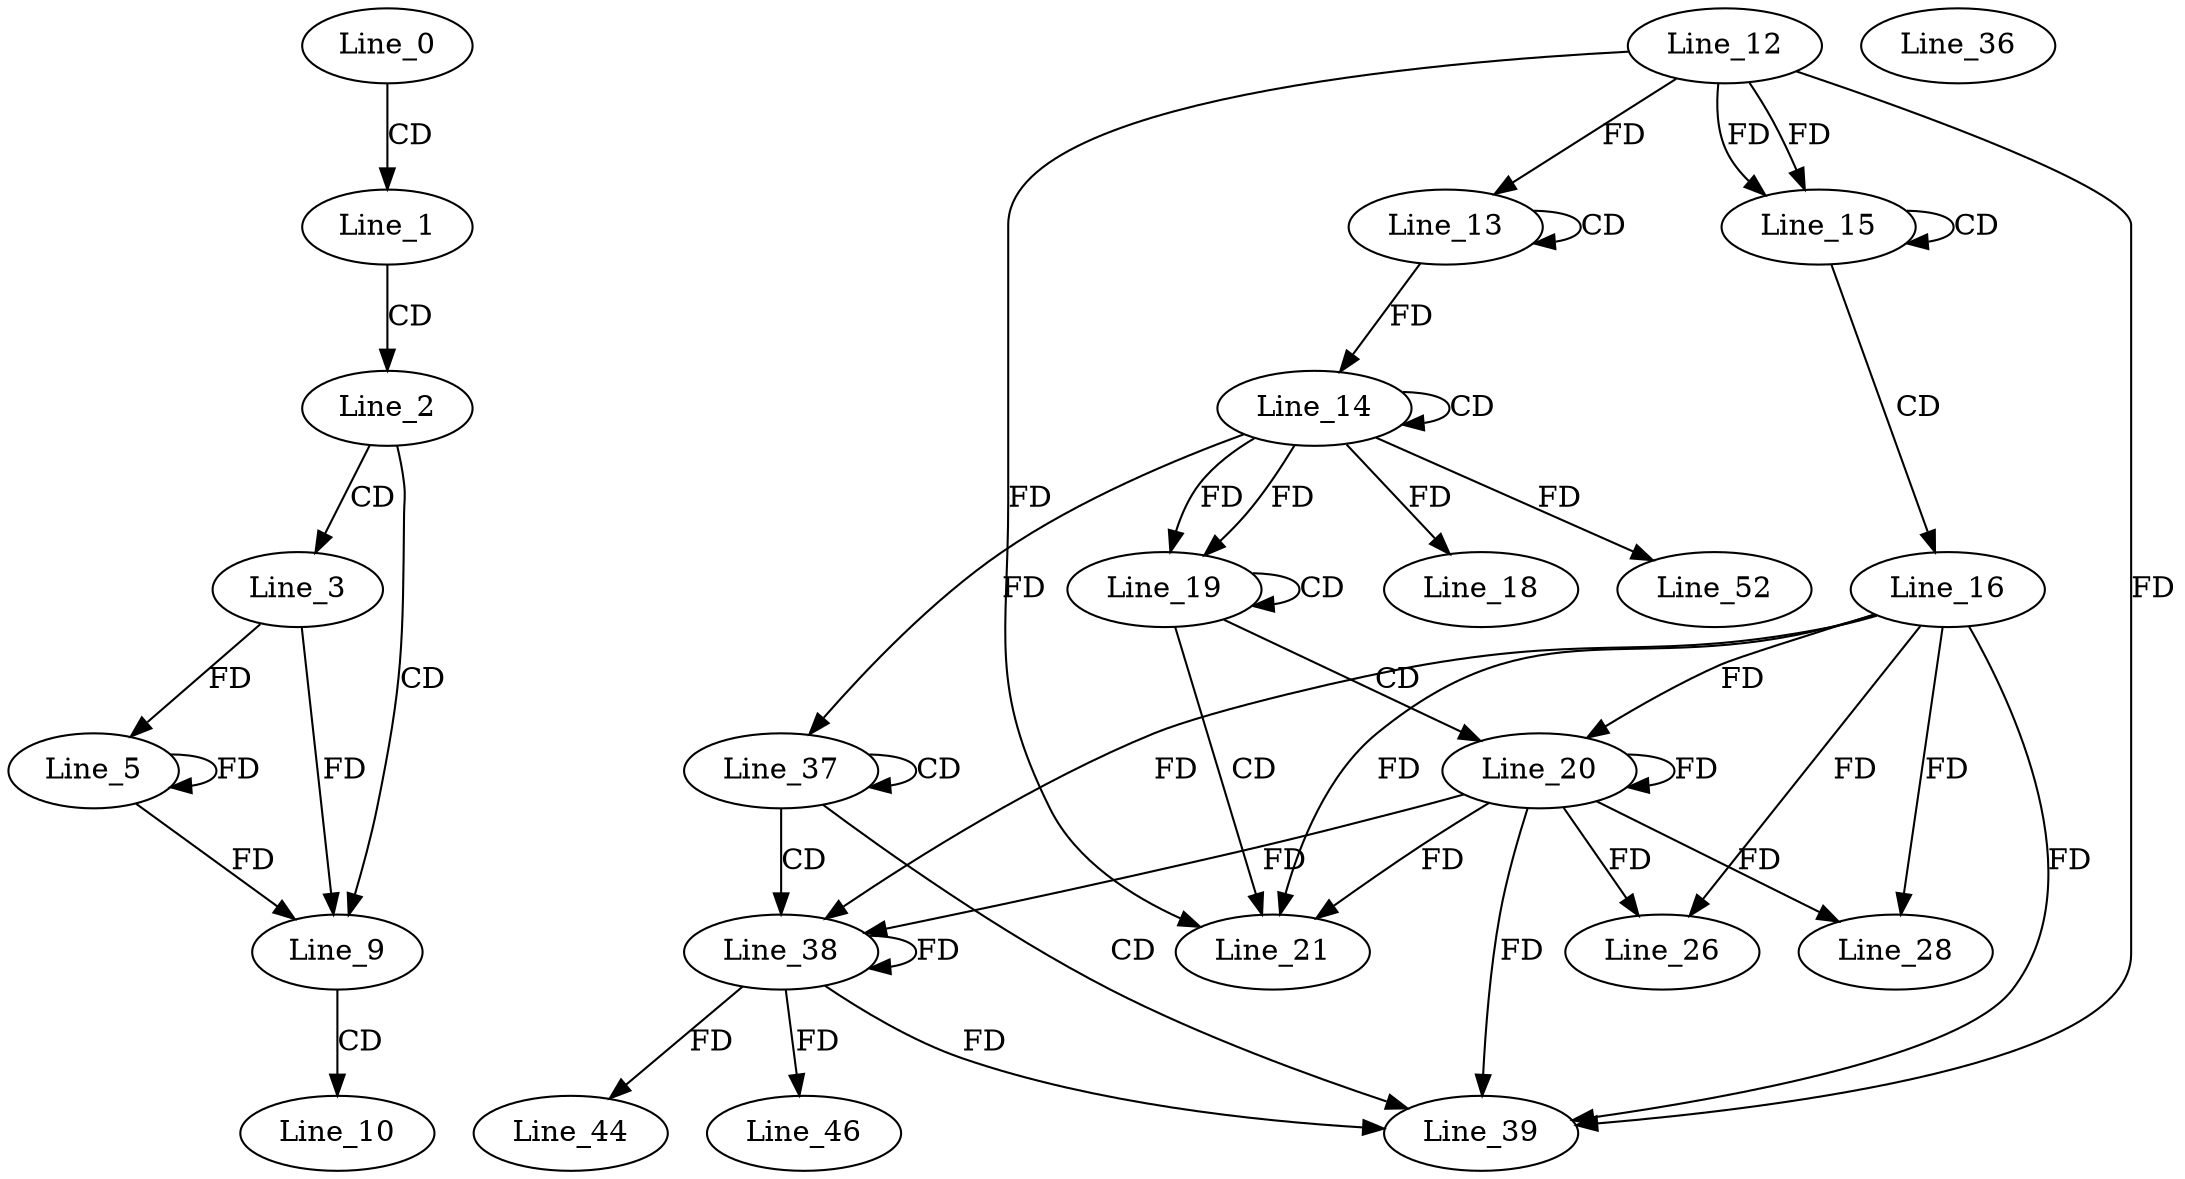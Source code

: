 digraph G {
  Line_0;
  Line_1;
  Line_2;
  Line_3;
  Line_5;
  Line_5;
  Line_9;
  Line_10;
  Line_13;
  Line_13;
  Line_12;
  Line_14;
  Line_14;
  Line_15;
  Line_15;
  Line_16;
  Line_18;
  Line_19;
  Line_19;
  Line_20;
  Line_21;
  Line_21;
  Line_26;
  Line_28;
  Line_36;
  Line_37;
  Line_37;
  Line_38;
  Line_39;
  Line_39;
  Line_44;
  Line_46;
  Line_52;
  Line_0 -> Line_1 [ label="CD" ];
  Line_1 -> Line_2 [ label="CD" ];
  Line_2 -> Line_3 [ label="CD" ];
  Line_3 -> Line_5 [ label="FD" ];
  Line_5 -> Line_5 [ label="FD" ];
  Line_2 -> Line_9 [ label="CD" ];
  Line_3 -> Line_9 [ label="FD" ];
  Line_5 -> Line_9 [ label="FD" ];
  Line_9 -> Line_10 [ label="CD" ];
  Line_13 -> Line_13 [ label="CD" ];
  Line_12 -> Line_13 [ label="FD" ];
  Line_14 -> Line_14 [ label="CD" ];
  Line_13 -> Line_14 [ label="FD" ];
  Line_12 -> Line_15 [ label="FD" ];
  Line_15 -> Line_15 [ label="CD" ];
  Line_12 -> Line_15 [ label="FD" ];
  Line_15 -> Line_16 [ label="CD" ];
  Line_14 -> Line_18 [ label="FD" ];
  Line_14 -> Line_19 [ label="FD" ];
  Line_19 -> Line_19 [ label="CD" ];
  Line_14 -> Line_19 [ label="FD" ];
  Line_19 -> Line_20 [ label="CD" ];
  Line_16 -> Line_20 [ label="FD" ];
  Line_20 -> Line_20 [ label="FD" ];
  Line_19 -> Line_21 [ label="CD" ];
  Line_16 -> Line_21 [ label="FD" ];
  Line_20 -> Line_21 [ label="FD" ];
  Line_12 -> Line_21 [ label="FD" ];
  Line_16 -> Line_26 [ label="FD" ];
  Line_20 -> Line_26 [ label="FD" ];
  Line_16 -> Line_28 [ label="FD" ];
  Line_20 -> Line_28 [ label="FD" ];
  Line_37 -> Line_37 [ label="CD" ];
  Line_14 -> Line_37 [ label="FD" ];
  Line_37 -> Line_38 [ label="CD" ];
  Line_16 -> Line_38 [ label="FD" ];
  Line_20 -> Line_38 [ label="FD" ];
  Line_38 -> Line_38 [ label="FD" ];
  Line_37 -> Line_39 [ label="CD" ];
  Line_16 -> Line_39 [ label="FD" ];
  Line_20 -> Line_39 [ label="FD" ];
  Line_38 -> Line_39 [ label="FD" ];
  Line_12 -> Line_39 [ label="FD" ];
  Line_38 -> Line_44 [ label="FD" ];
  Line_38 -> Line_46 [ label="FD" ];
  Line_14 -> Line_52 [ label="FD" ];
}
